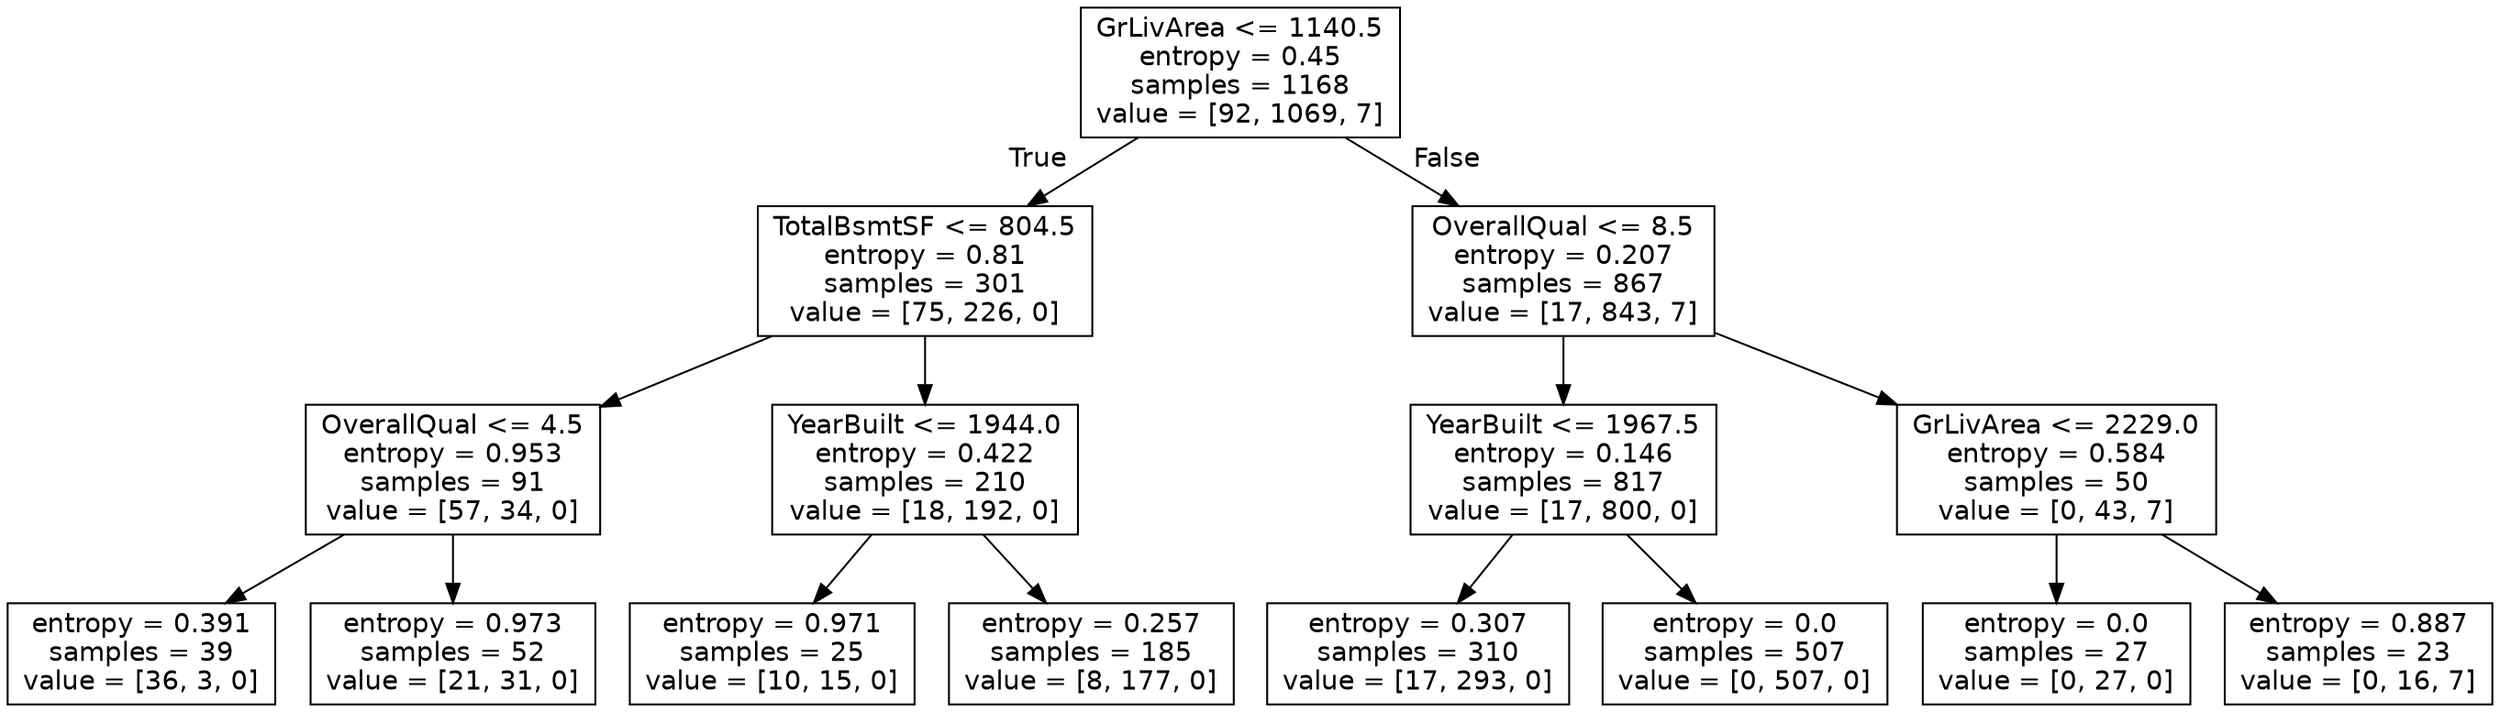 digraph Tree {
node [shape=box, fontname="helvetica"] ;
edge [fontname="helvetica"] ;
0 [label="GrLivArea <= 1140.5\nentropy = 0.45\nsamples = 1168\nvalue = [92, 1069, 7]"] ;
1 [label="TotalBsmtSF <= 804.5\nentropy = 0.81\nsamples = 301\nvalue = [75, 226, 0]"] ;
0 -> 1 [labeldistance=2.5, labelangle=45, headlabel="True"] ;
2 [label="OverallQual <= 4.5\nentropy = 0.953\nsamples = 91\nvalue = [57, 34, 0]"] ;
1 -> 2 ;
3 [label="entropy = 0.391\nsamples = 39\nvalue = [36, 3, 0]"] ;
2 -> 3 ;
4 [label="entropy = 0.973\nsamples = 52\nvalue = [21, 31, 0]"] ;
2 -> 4 ;
5 [label="YearBuilt <= 1944.0\nentropy = 0.422\nsamples = 210\nvalue = [18, 192, 0]"] ;
1 -> 5 ;
6 [label="entropy = 0.971\nsamples = 25\nvalue = [10, 15, 0]"] ;
5 -> 6 ;
7 [label="entropy = 0.257\nsamples = 185\nvalue = [8, 177, 0]"] ;
5 -> 7 ;
8 [label="OverallQual <= 8.5\nentropy = 0.207\nsamples = 867\nvalue = [17, 843, 7]"] ;
0 -> 8 [labeldistance=2.5, labelangle=-45, headlabel="False"] ;
9 [label="YearBuilt <= 1967.5\nentropy = 0.146\nsamples = 817\nvalue = [17, 800, 0]"] ;
8 -> 9 ;
10 [label="entropy = 0.307\nsamples = 310\nvalue = [17, 293, 0]"] ;
9 -> 10 ;
11 [label="entropy = 0.0\nsamples = 507\nvalue = [0, 507, 0]"] ;
9 -> 11 ;
12 [label="GrLivArea <= 2229.0\nentropy = 0.584\nsamples = 50\nvalue = [0, 43, 7]"] ;
8 -> 12 ;
13 [label="entropy = 0.0\nsamples = 27\nvalue = [0, 27, 0]"] ;
12 -> 13 ;
14 [label="entropy = 0.887\nsamples = 23\nvalue = [0, 16, 7]"] ;
12 -> 14 ;
}